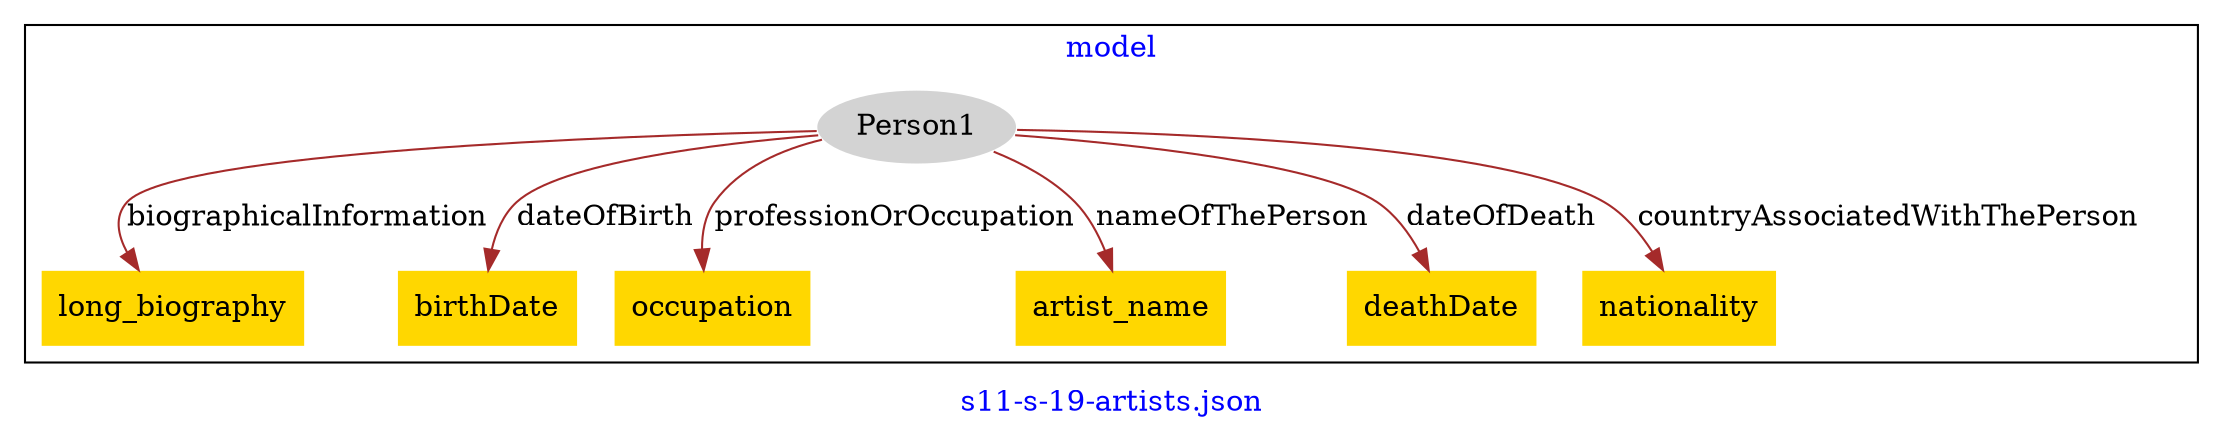 digraph n0 {
fontcolor="blue"
remincross="true"
label="s11-s-19-artists.json"
subgraph cluster {
label="model"
n2[style="filled",color="white",fillcolor="lightgray",label="Person1"];
n3[shape="plaintext",style="filled",fillcolor="gold",label="long_biography"];
n4[shape="plaintext",style="filled",fillcolor="gold",label="birthDate"];
n5[shape="plaintext",style="filled",fillcolor="gold",label="occupation"];
n6[shape="plaintext",style="filled",fillcolor="gold",label="artist_name"];
n7[shape="plaintext",style="filled",fillcolor="gold",label="deathDate"];
n8[shape="plaintext",style="filled",fillcolor="gold",label="nationality"];
}
n2 -> n3[color="brown",fontcolor="black",label="biographicalInformation"]
n2 -> n4[color="brown",fontcolor="black",label="dateOfBirth"]
n2 -> n5[color="brown",fontcolor="black",label="professionOrOccupation"]
n2 -> n6[color="brown",fontcolor="black",label="nameOfThePerson"]
n2 -> n7[color="brown",fontcolor="black",label="dateOfDeath"]
n2 -> n8[color="brown",fontcolor="black",label="countryAssociatedWithThePerson"]
}
